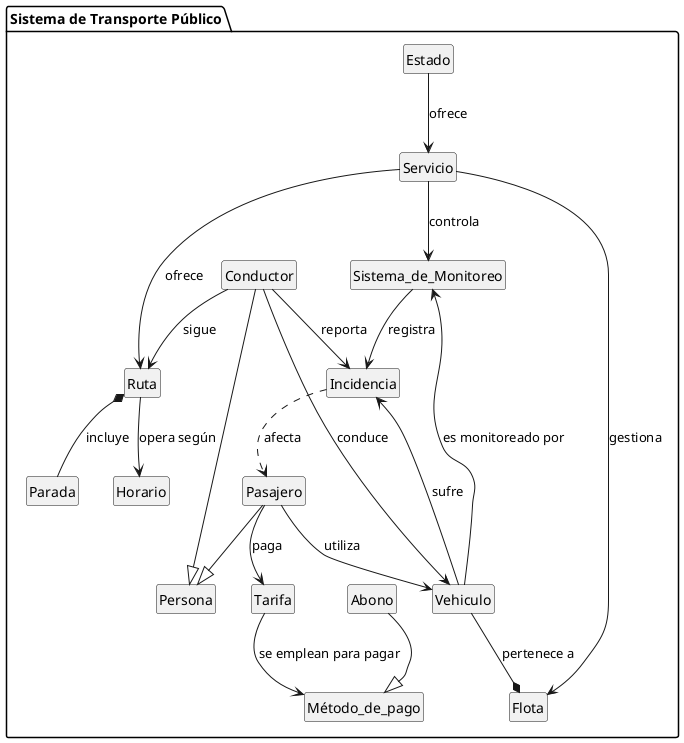 @startuml DiagramaDeClasesLegibleSinTicket

hide circle
hide empty members

package "Sistema de Transporte Público" {
 
    Estado --> Servicio: "ofrece"
    Servicio --> Ruta : "ofrece"
    Servicio --> Flota : "gestiona"
    Servicio --> Sistema_de_Monitoreo : "controla"
    
    Ruta --> Horario : "opera según"
    Ruta *-- Parada : "incluye"
    
    Vehiculo --* Flota : "pertenece a"
    Vehiculo --> Incidencia : "sufre"
    Vehiculo --> Sistema_de_Monitoreo : "es monitoreado por"
    
    Sistema_de_Monitoreo --> Incidencia : "registra"
    
    Conductor --> Ruta : "sigue"
    Conductor --> Vehiculo : "conduce"
    Conductor --|> Persona
    Conductor --> Incidencia : "reporta"

    Pasajero --> Vehiculo : "utiliza"
    Pasajero --|> Persona
    Pasajero --> Tarifa : "paga"

    Incidencia ..> Pasajero : "afecta"

    Tarifa --> Método_de_pago : "se emplean para pagar"
    Abono --|> Método_de_pago

}

@enduml


